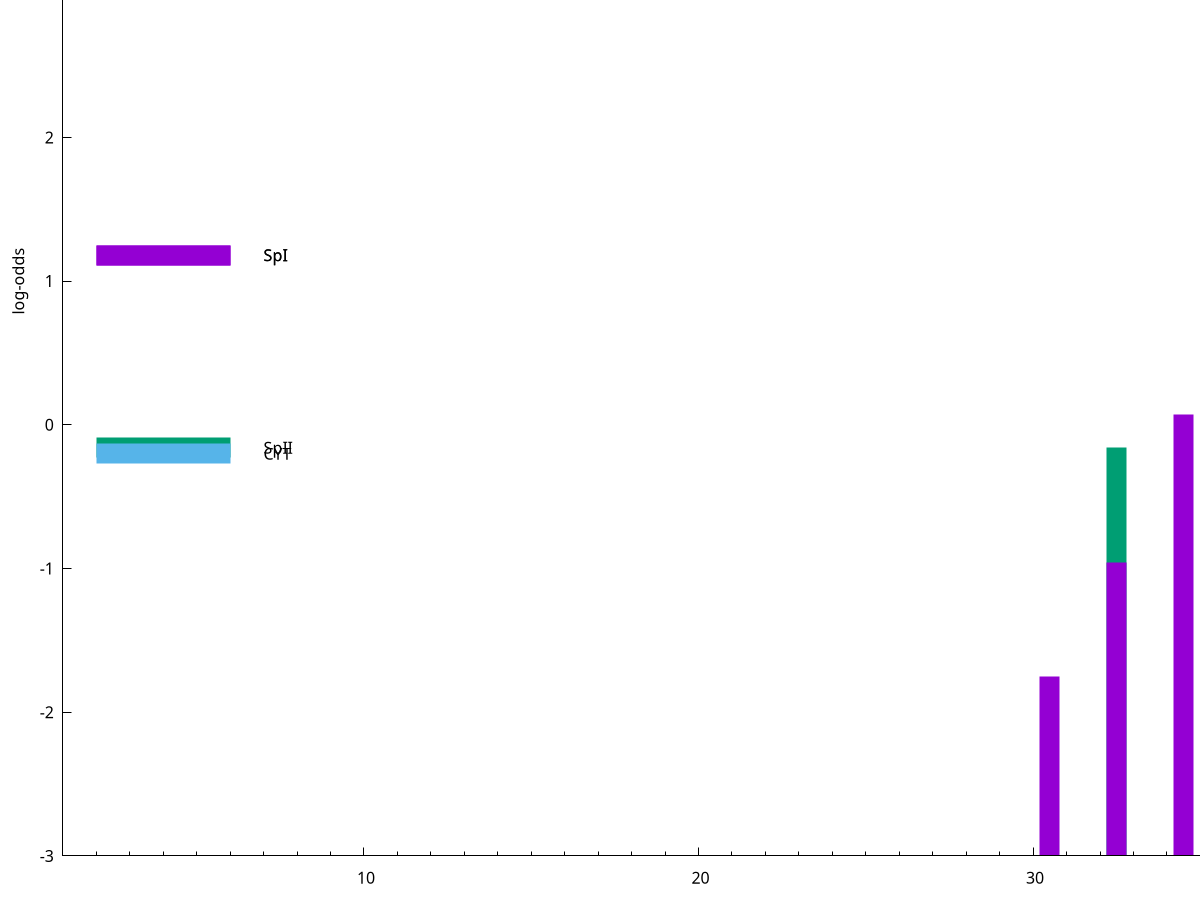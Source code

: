 set title "LipoP predictions for SRR4017837.gff"
set size 2., 1.4
set xrange [1:70] 
set mxtics 10
set yrange [-3:5]
set y2range [0:8]
set ylabel "log-odds"
set term postscript eps color solid "Helvetica" 30
set output "SRR4017837.gff28.eps"
set arrow from 2,1.18058 to 6,1.18058 nohead lt 1 lw 20
set label "SpI" at 7,1.18058
set arrow from 2,-0.160101 to 6,-0.160101 nohead lt 2 lw 20
set label "SpII" at 7,-0.160101
set arrow from 2,-0.200913 to 6,-0.200913 nohead lt 3 lw 20
set label "CYT" at 7,-0.200913
set arrow from 2,1.18058 to 6,1.18058 nohead lt 1 lw 20
set label "SpI" at 7,1.18058
# NOTE: The scores below are the log-odds scores with the threshold
# NOTE: subtracted (a hack to make gnuplot make the histogram all
# NOTE: look nice).
plot "-" axes x1y2 title "" with impulses lt 2 lw 20, "-" axes x1y2 title "" with impulses lt 1 lw 20
32.500000 2.839813
e
34.500000 3.074216
32.500000 2.045305
30.500000 1.245110
38.500000 0.524510
35.500000 0.480760
e
exit
